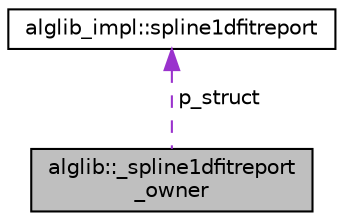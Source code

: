 digraph "alglib::_spline1dfitreport_owner"
{
  edge [fontname="Helvetica",fontsize="10",labelfontname="Helvetica",labelfontsize="10"];
  node [fontname="Helvetica",fontsize="10",shape=record];
  Node2 [label="alglib::_spline1dfitreport\l_owner",height=0.2,width=0.4,color="black", fillcolor="grey75", style="filled", fontcolor="black"];
  Node3 -> Node2 [dir="back",color="darkorchid3",fontsize="10",style="dashed",label=" p_struct" ,fontname="Helvetica"];
  Node3 [label="alglib_impl::spline1dfitreport",height=0.2,width=0.4,color="black", fillcolor="white", style="filled",URL="$structalglib__impl_1_1spline1dfitreport.html"];
}
